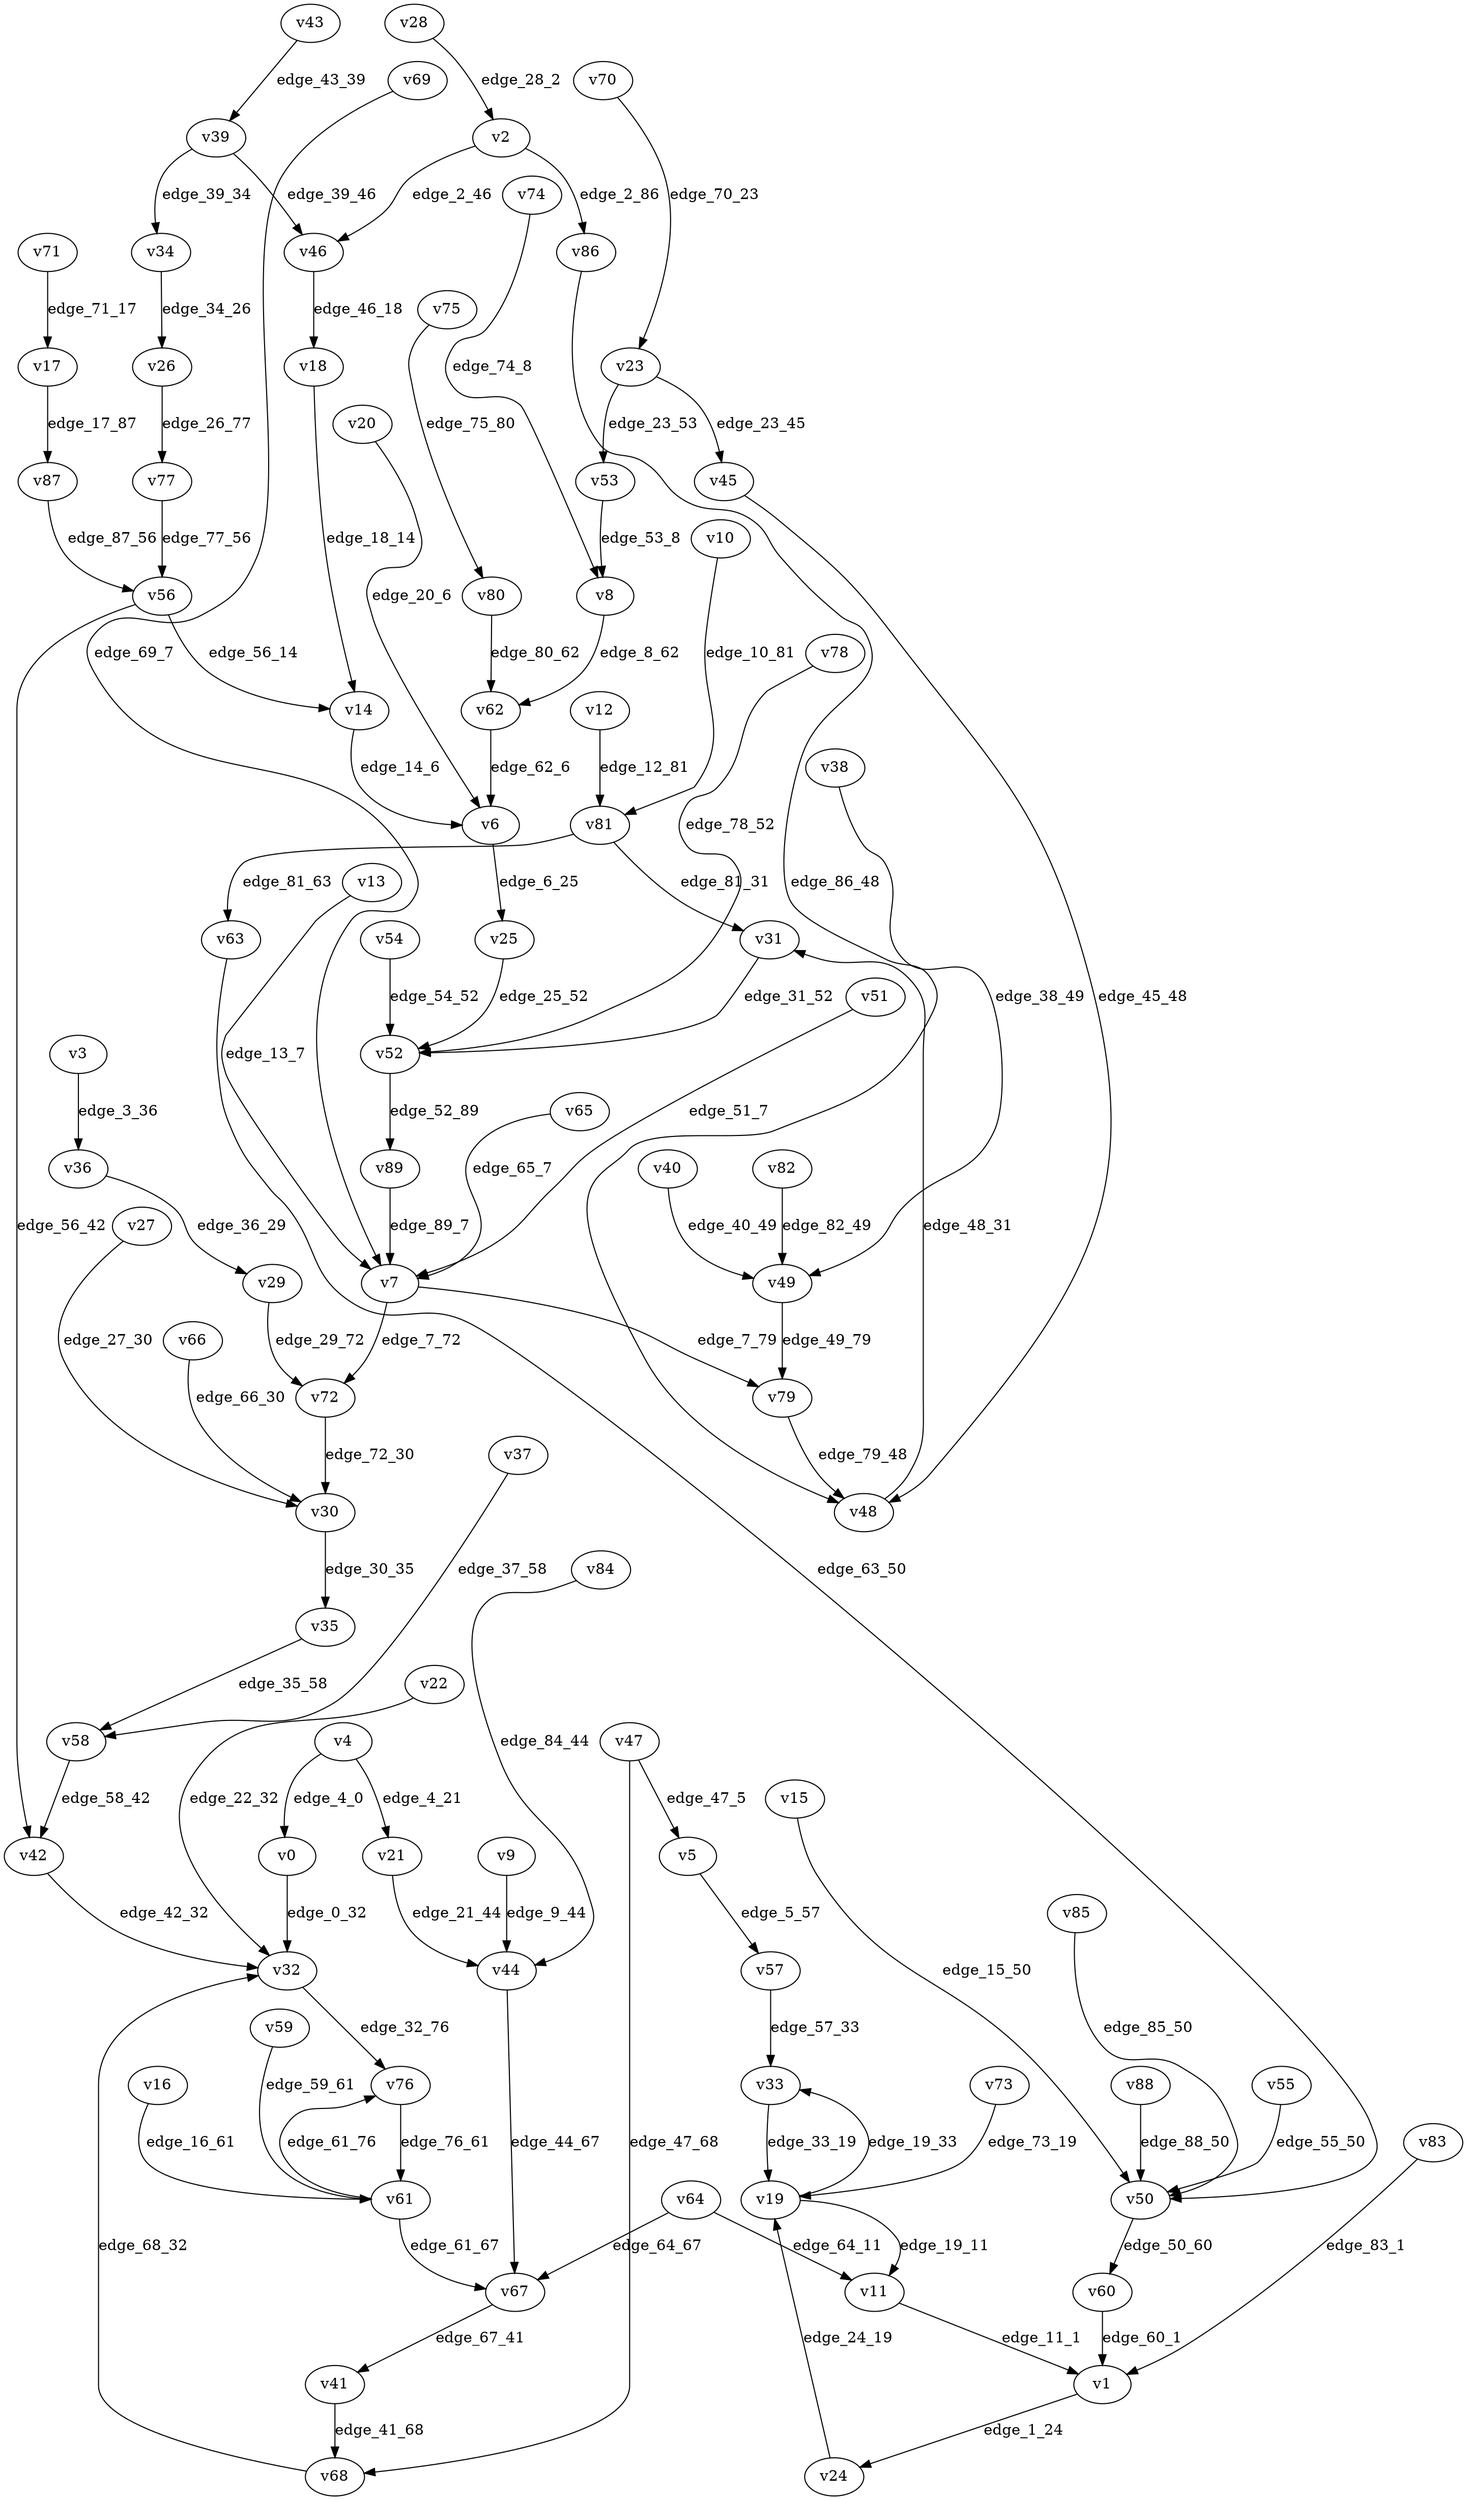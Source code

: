 digraph G {
    // Stochastic discounted game

    v0 [name="v0", player=1];
    v1 [name="v1", player=-1];
    v2 [name="v2", player=-1];
    v3 [name="v3", player=-1];
    v4 [name="v4", player=-1];
    v5 [name="v5", player=0];
    v6 [name="v6", player=-1];
    v7 [name="v7", player=-1];
    v8 [name="v8", player=-1];
    v9 [name="v9", player=1];
    v10 [name="v10", player=1];
    v11 [name="v11", player=0];
    v12 [name="v12", player=1];
    v13 [name="v13", player=1];
    v14 [name="v14", player=0];
    v15 [name="v15", player=1];
    v16 [name="v16", player=0];
    v17 [name="v17", player=-1];
    v18 [name="v18", player=-1];
    v19 [name="v19", player=-1];
    v20 [name="v20", player=1];
    v21 [name="v21", player=1];
    v22 [name="v22", player=0];
    v23 [name="v23", player=-1];
    v24 [name="v24", player=1];
    v25 [name="v25", player=0];
    v26 [name="v26", player=-1];
    v27 [name="v27", player=0];
    v28 [name="v28", player=0];
    v29 [name="v29", player=-1];
    v30 [name="v30", player=-1];
    v31 [name="v31", player=1];
    v32 [name="v32", player=-1];
    v33 [name="v33", player=1];
    v34 [name="v34", player=0];
    v35 [name="v35", player=0];
    v36 [name="v36", player=1];
    v37 [name="v37", player=1];
    v38 [name="v38", player=0];
    v39 [name="v39", player=-1];
    v40 [name="v40", player=1];
    v41 [name="v41", player=-1];
    v42 [name="v42", player=0];
    v43 [name="v43", player=1];
    v44 [name="v44", player=-1];
    v45 [name="v45", player=1];
    v46 [name="v46", player=0];
    v47 [name="v47", player=-1];
    v48 [name="v48", player=-1];
    v49 [name="v49", player=-1];
    v50 [name="v50", player=-1];
    v51 [name="v51", player=0];
    v52 [name="v52", player=-1];
    v53 [name="v53", player=0];
    v54 [name="v54", player=0];
    v55 [name="v55", player=1];
    v56 [name="v56", player=-1];
    v57 [name="v57", player=-1];
    v58 [name="v58", player=-1];
    v59 [name="v59", player=0];
    v60 [name="v60", player=1];
    v61 [name="v61", player=-1];
    v62 [name="v62", player=1];
    v63 [name="v63", player=0];
    v64 [name="v64", player=-1];
    v65 [name="v65", player=0];
    v66 [name="v66", player=1];
    v67 [name="v67", player=1];
    v68 [name="v68", player=1];
    v69 [name="v69", player=1];
    v70 [name="v70", player=0];
    v71 [name="v71", player=0];
    v72 [name="v72", player=1];
    v73 [name="v73", player=0];
    v74 [name="v74", player=1];
    v75 [name="v75", player=0];
    v76 [name="v76", player=1];
    v77 [name="v77", player=1];
    v78 [name="v78", player=0];
    v79 [name="v79", player=0];
    v80 [name="v80", player=-1];
    v81 [name="v81", player=-1];
    v82 [name="v82", player=0];
    v83 [name="v83", player=0];
    v84 [name="v84", player=0];
    v85 [name="v85", player=1];
    v86 [name="v86", player=1];
    v87 [name="v87", player=1];
    v88 [name="v88", player=0];
    v89 [name="v89", player=0];

    v0 -> v32 [label="edge_0_32", weight=5.611957, discount=0.325754];
    v1 -> v24 [label="edge_1_24", probability=1.000000];
    v2 -> v86 [label="edge_2_86", probability=0.349903];
    v2 -> v46 [label="edge_2_46", probability=0.650097];
    v3 -> v36 [label="edge_3_36", probability=1.000000];
    v4 -> v21 [label="edge_4_21", probability=0.481441];
    v4 -> v0 [label="edge_4_0", probability=0.518559];
    v5 -> v57 [label="edge_5_57", weight=-6.778729, discount=0.481586];
    v6 -> v25 [label="edge_6_25", probability=1.000000];
    v7 -> v79 [label="edge_7_79", probability=0.523343];
    v7 -> v72 [label="edge_7_72", probability=0.476657];
    v8 -> v62 [label="edge_8_62", probability=1.000000];
    v9 -> v44 [label="edge_9_44", weight=8.409003, discount=0.152388];
    v10 -> v81 [label="edge_10_81", weight=-4.272103, discount=0.693942];
    v11 -> v1 [label="edge_11_1", weight=-0.837741, discount=0.858655];
    v12 -> v81 [label="edge_12_81", weight=5.627106, discount=0.247213];
    v13 -> v7 [label="edge_13_7", weight=-2.073002, discount=0.281473];
    v14 -> v6 [label="edge_14_6", weight=3.547209, discount=0.647921];
    v15 -> v50 [label="edge_15_50", weight=-3.717782, discount=0.203899];
    v16 -> v61 [label="edge_16_61", weight=1.393697, discount=0.179368];
    v17 -> v87 [label="edge_17_87", probability=1.000000];
    v18 -> v14 [label="edge_18_14", probability=1.000000];
    v19 -> v11 [label="edge_19_11", probability=0.427053];
    v19 -> v33 [label="edge_19_33", probability=0.572947];
    v20 -> v6 [label="edge_20_6", weight=0.305432, discount=0.753755];
    v21 -> v44 [label="edge_21_44", weight=8.960405, discount=0.394698];
    v22 -> v32 [label="edge_22_32", weight=0.554138, discount=0.890244];
    v23 -> v53 [label="edge_23_53", probability=0.404321];
    v23 -> v45 [label="edge_23_45", probability=0.595679];
    v24 -> v19 [label="edge_24_19", weight=1.207199, discount=0.255838];
    v25 -> v52 [label="edge_25_52", weight=7.350440, discount=0.152736];
    v26 -> v77 [label="edge_26_77", probability=1.000000];
    v27 -> v30 [label="edge_27_30", weight=-1.988648, discount=0.329041];
    v28 -> v2 [label="edge_28_2", weight=-7.095093, discount=0.149531];
    v29 -> v72 [label="edge_29_72", probability=1.000000];
    v30 -> v35 [label="edge_30_35", probability=1.000000];
    v31 -> v52 [label="edge_31_52", weight=-2.442681, discount=0.221651];
    v32 -> v76 [label="edge_32_76", probability=1.000000];
    v33 -> v19 [label="edge_33_19", weight=8.989896, discount=0.279283];
    v34 -> v26 [label="edge_34_26", weight=-3.641556, discount=0.800989];
    v35 -> v58 [label="edge_35_58", weight=-3.614698, discount=0.649153];
    v36 -> v29 [label="edge_36_29", weight=-2.789807, discount=0.383003];
    v37 -> v58 [label="edge_37_58", weight=-3.432049, discount=0.523537];
    v38 -> v49 [label="edge_38_49", weight=-9.956062, discount=0.503628];
    v39 -> v46 [label="edge_39_46", probability=0.675139];
    v39 -> v34 [label="edge_39_34", probability=0.324861];
    v40 -> v49 [label="edge_40_49", weight=5.701696, discount=0.826492];
    v41 -> v68 [label="edge_41_68", probability=1.000000];
    v42 -> v32 [label="edge_42_32", weight=-9.097272, discount=0.719405];
    v43 -> v39 [label="edge_43_39", weight=-2.597143, discount=0.351194];
    v44 -> v67 [label="edge_44_67", probability=1.000000];
    v45 -> v48 [label="edge_45_48", weight=-2.211485, discount=0.670196];
    v46 -> v18 [label="edge_46_18", weight=6.515294, discount=0.684760];
    v47 -> v5 [label="edge_47_5", probability=0.631252];
    v47 -> v68 [label="edge_47_68", probability=0.368748];
    v48 -> v31 [label="edge_48_31", probability=1.000000];
    v49 -> v79 [label="edge_49_79", probability=1.000000];
    v50 -> v60 [label="edge_50_60", probability=1.000000];
    v51 -> v7 [label="edge_51_7", weight=-4.767178, discount=0.562318];
    v52 -> v89 [label="edge_52_89", probability=1.000000];
    v53 -> v8 [label="edge_53_8", weight=2.448245, discount=0.120697];
    v54 -> v52 [label="edge_54_52", weight=9.414661, discount=0.702055];
    v55 -> v50 [label="edge_55_50", weight=2.825895, discount=0.266546];
    v56 -> v14 [label="edge_56_14", probability=0.556258];
    v56 -> v42 [label="edge_56_42", probability=0.443742];
    v57 -> v33 [label="edge_57_33", probability=1.000000];
    v58 -> v42 [label="edge_58_42", probability=1.000000];
    v59 -> v61 [label="edge_59_61", weight=-6.037584, discount=0.792665];
    v60 -> v1 [label="edge_60_1", weight=6.612907, discount=0.801974];
    v61 -> v76 [label="edge_61_76", probability=0.553607];
    v61 -> v67 [label="edge_61_67", probability=0.446393];
    v62 -> v6 [label="edge_62_6", weight=3.957757, discount=0.532641];
    v63 -> v50 [label="edge_63_50", weight=-1.964706, discount=0.638819];
    v64 -> v67 [label="edge_64_67", probability=0.601821];
    v64 -> v11 [label="edge_64_11", probability=0.398179];
    v65 -> v7 [label="edge_65_7", weight=-1.615679, discount=0.442110];
    v66 -> v30 [label="edge_66_30", weight=-7.336608, discount=0.177462];
    v67 -> v41 [label="edge_67_41", weight=-2.854757, discount=0.155010];
    v68 -> v32 [label="edge_68_32", weight=1.228131, discount=0.110334];
    v69 -> v7 [label="edge_69_7", weight=-2.383753, discount=0.136790];
    v70 -> v23 [label="edge_70_23", weight=-2.225360, discount=0.576665];
    v71 -> v17 [label="edge_71_17", weight=7.019794, discount=0.445922];
    v72 -> v30 [label="edge_72_30", weight=4.536425, discount=0.712583];
    v73 -> v19 [label="edge_73_19", weight=3.407767, discount=0.786029];
    v74 -> v8 [label="edge_74_8", weight=-1.629231, discount=0.407445];
    v75 -> v80 [label="edge_75_80", weight=-0.288526, discount=0.669891];
    v76 -> v61 [label="edge_76_61", weight=7.000744, discount=0.173175];
    v77 -> v56 [label="edge_77_56", weight=8.399152, discount=0.237186];
    v78 -> v52 [label="edge_78_52", weight=-5.133762, discount=0.486583];
    v79 -> v48 [label="edge_79_48", weight=1.107355, discount=0.140052];
    v80 -> v62 [label="edge_80_62", probability=1.000000];
    v81 -> v63 [label="edge_81_63", probability=0.509026];
    v81 -> v31 [label="edge_81_31", probability=0.490974];
    v82 -> v49 [label="edge_82_49", weight=8.718972, discount=0.601088];
    v83 -> v1 [label="edge_83_1", weight=-7.890761, discount=0.114032];
    v84 -> v44 [label="edge_84_44", weight=-7.821813, discount=0.648354];
    v85 -> v50 [label="edge_85_50", weight=-2.531866, discount=0.224506];
    v86 -> v48 [label="edge_86_48", weight=-2.610787, discount=0.591474];
    v87 -> v56 [label="edge_87_56", weight=-8.180940, discount=0.176649];
    v88 -> v50 [label="edge_88_50", weight=6.992123, discount=0.507945];
    v89 -> v7 [label="edge_89_7", weight=9.246924, discount=0.114752];
}